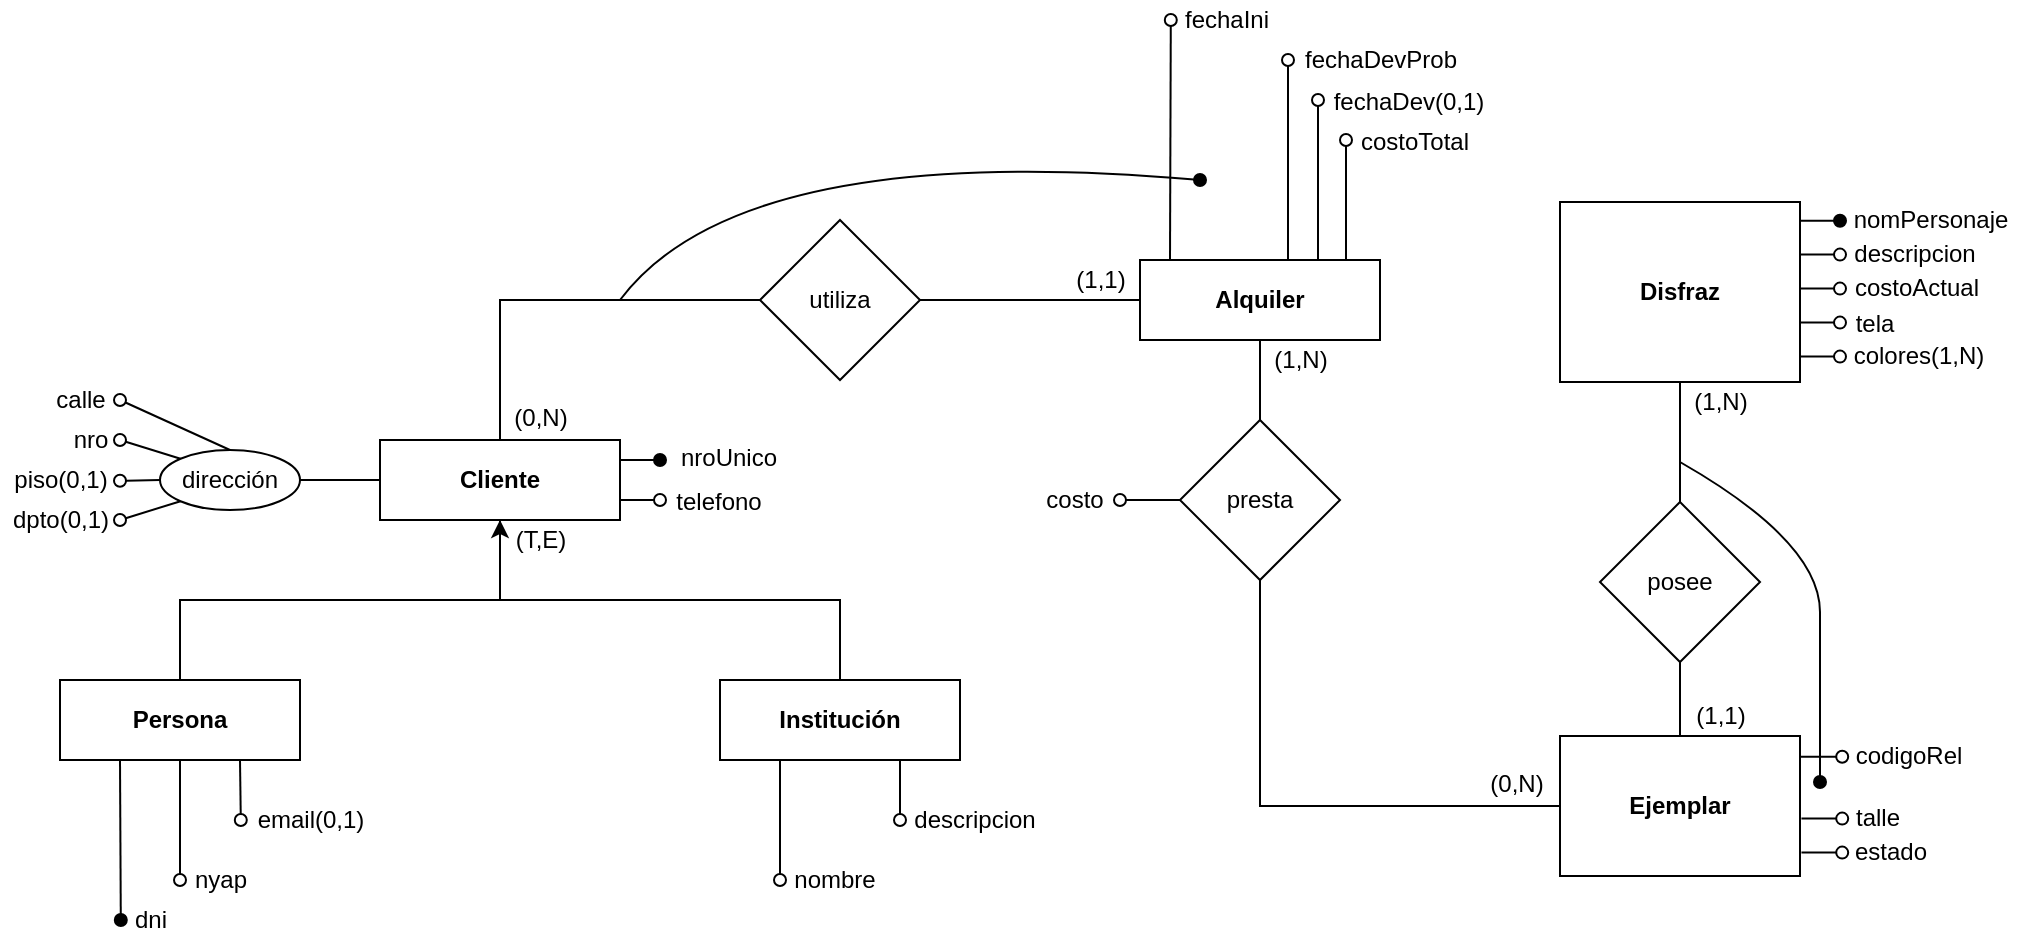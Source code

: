 <mxfile version="17.4.5" type="github">
  <diagram id="6ige6W38f8K3FooyLVYq" name="Página-1">
    <mxGraphModel dx="868" dy="527" grid="1" gridSize="10" guides="1" tooltips="1" connect="1" arrows="1" fold="1" page="1" pageScale="1" pageWidth="827" pageHeight="1169" math="0" shadow="0">
      <root>
        <mxCell id="0" />
        <mxCell id="1" parent="0" />
        <mxCell id="l2YeyNYo_XrpYZh6Aza8-1" value="Ejemplar" style="rounded=0;whiteSpace=wrap;html=1;fontStyle=1" parent="1" vertex="1">
          <mxGeometry x="800" y="408" width="120" height="70" as="geometry" />
        </mxCell>
        <mxCell id="l2YeyNYo_XrpYZh6Aza8-5" style="edgeStyle=orthogonalEdgeStyle;rounded=0;orthogonalLoop=1;jettySize=auto;html=1;exitX=0.5;exitY=1;exitDx=0;exitDy=0;entryX=0.5;entryY=0;entryDx=0;entryDy=0;endArrow=none;endFill=0;" parent="1" source="l2YeyNYo_XrpYZh6Aza8-2" target="l2YeyNYo_XrpYZh6Aza8-4" edge="1">
          <mxGeometry relative="1" as="geometry" />
        </mxCell>
        <mxCell id="l2YeyNYo_XrpYZh6Aza8-25" style="edgeStyle=orthogonalEdgeStyle;rounded=0;orthogonalLoop=1;jettySize=auto;html=1;exitX=0.991;exitY=0.104;exitDx=0;exitDy=0;endArrow=oval;endFill=1;exitPerimeter=0;" parent="1" source="l2YeyNYo_XrpYZh6Aza8-2" edge="1">
          <mxGeometry relative="1" as="geometry">
            <mxPoint x="940" y="151.034" as="targetPoint" />
          </mxGeometry>
        </mxCell>
        <mxCell id="l2YeyNYo_XrpYZh6Aza8-2" value="Disfraz" style="rounded=0;whiteSpace=wrap;html=1;fontStyle=1" parent="1" vertex="1">
          <mxGeometry x="800" y="141" width="120" height="90" as="geometry" />
        </mxCell>
        <mxCell id="l2YeyNYo_XrpYZh6Aza8-55" style="edgeStyle=none;rounded=0;orthogonalLoop=1;jettySize=auto;html=1;exitX=1;exitY=0.25;exitDx=0;exitDy=0;endArrow=oval;endFill=1;" parent="1" source="l2YeyNYo_XrpYZh6Aza8-3" edge="1">
          <mxGeometry relative="1" as="geometry">
            <mxPoint x="350" y="270" as="targetPoint" />
          </mxGeometry>
        </mxCell>
        <mxCell id="l2YeyNYo_XrpYZh6Aza8-57" style="edgeStyle=none;rounded=0;orthogonalLoop=1;jettySize=auto;html=1;exitX=1;exitY=0.75;exitDx=0;exitDy=0;endArrow=oval;endFill=0;" parent="1" source="l2YeyNYo_XrpYZh6Aza8-3" edge="1">
          <mxGeometry relative="1" as="geometry">
            <mxPoint x="350" y="290" as="targetPoint" />
          </mxGeometry>
        </mxCell>
        <mxCell id="l2YeyNYo_XrpYZh6Aza8-3" value="Cliente" style="rounded=0;whiteSpace=wrap;html=1;fontStyle=1" parent="1" vertex="1">
          <mxGeometry x="210" y="260" width="120" height="40" as="geometry" />
        </mxCell>
        <mxCell id="l2YeyNYo_XrpYZh6Aza8-6" style="edgeStyle=orthogonalEdgeStyle;rounded=0;orthogonalLoop=1;jettySize=auto;html=1;exitX=0.5;exitY=1;exitDx=0;exitDy=0;entryX=0.5;entryY=0;entryDx=0;entryDy=0;endArrow=none;endFill=0;" parent="1" source="l2YeyNYo_XrpYZh6Aza8-4" target="l2YeyNYo_XrpYZh6Aza8-1" edge="1">
          <mxGeometry relative="1" as="geometry">
            <Array as="points">
              <mxPoint x="860" y="361" />
              <mxPoint x="860" y="361" />
            </Array>
          </mxGeometry>
        </mxCell>
        <mxCell id="l2YeyNYo_XrpYZh6Aza8-4" value="posee" style="rhombus;whiteSpace=wrap;html=1;" parent="1" vertex="1">
          <mxGeometry x="820" y="291" width="80" height="80" as="geometry" />
        </mxCell>
        <mxCell id="l2YeyNYo_XrpYZh6Aza8-9" style="edgeStyle=orthogonalEdgeStyle;rounded=0;orthogonalLoop=1;jettySize=auto;html=1;exitX=0.5;exitY=0;exitDx=0;exitDy=0;entryX=0.5;entryY=1;entryDx=0;entryDy=0;endArrow=none;endFill=0;" parent="1" source="l2YeyNYo_XrpYZh6Aza8-7" target="l2YeyNYo_XrpYZh6Aza8-3" edge="1">
          <mxGeometry relative="1" as="geometry" />
        </mxCell>
        <mxCell id="l2YeyNYo_XrpYZh6Aza8-70" style="edgeStyle=none;rounded=0;orthogonalLoop=1;jettySize=auto;html=1;exitX=0.25;exitY=1;exitDx=0;exitDy=0;endArrow=oval;endFill=1;" parent="1" source="l2YeyNYo_XrpYZh6Aza8-7" edge="1">
          <mxGeometry relative="1" as="geometry">
            <mxPoint x="80.4" y="500" as="targetPoint" />
          </mxGeometry>
        </mxCell>
        <mxCell id="l2YeyNYo_XrpYZh6Aza8-71" style="edgeStyle=none;rounded=0;orthogonalLoop=1;jettySize=auto;html=1;exitX=0.5;exitY=1;exitDx=0;exitDy=0;endArrow=oval;endFill=0;" parent="1" source="l2YeyNYo_XrpYZh6Aza8-7" edge="1">
          <mxGeometry relative="1" as="geometry">
            <mxPoint x="110" y="480" as="targetPoint" />
          </mxGeometry>
        </mxCell>
        <mxCell id="l2YeyNYo_XrpYZh6Aza8-72" style="edgeStyle=none;rounded=0;orthogonalLoop=1;jettySize=auto;html=1;exitX=0.75;exitY=1;exitDx=0;exitDy=0;endArrow=oval;endFill=0;" parent="1" source="l2YeyNYo_XrpYZh6Aza8-7" edge="1">
          <mxGeometry relative="1" as="geometry">
            <mxPoint x="140.4" y="450" as="targetPoint" />
          </mxGeometry>
        </mxCell>
        <mxCell id="l2YeyNYo_XrpYZh6Aza8-7" value="Persona" style="rounded=0;whiteSpace=wrap;html=1;fontStyle=1" parent="1" vertex="1">
          <mxGeometry x="50" y="380" width="120" height="40" as="geometry" />
        </mxCell>
        <mxCell id="l2YeyNYo_XrpYZh6Aza8-10" style="edgeStyle=orthogonalEdgeStyle;rounded=0;orthogonalLoop=1;jettySize=auto;html=1;exitX=0.5;exitY=0;exitDx=0;exitDy=0;entryX=0.5;entryY=1;entryDx=0;entryDy=0;endArrow=classic;endFill=1;" parent="1" source="l2YeyNYo_XrpYZh6Aza8-8" target="l2YeyNYo_XrpYZh6Aza8-3" edge="1">
          <mxGeometry relative="1" as="geometry" />
        </mxCell>
        <mxCell id="l2YeyNYo_XrpYZh6Aza8-78" style="edgeStyle=none;rounded=0;orthogonalLoop=1;jettySize=auto;html=1;exitX=0.25;exitY=1;exitDx=0;exitDy=0;fontColor=#FF6666;endArrow=oval;endFill=0;" parent="1" source="l2YeyNYo_XrpYZh6Aza8-8" edge="1">
          <mxGeometry relative="1" as="geometry">
            <mxPoint x="410" y="480" as="targetPoint" />
          </mxGeometry>
        </mxCell>
        <mxCell id="l2YeyNYo_XrpYZh6Aza8-79" style="edgeStyle=none;rounded=0;orthogonalLoop=1;jettySize=auto;html=1;exitX=0.75;exitY=1;exitDx=0;exitDy=0;fontColor=#FF6666;endArrow=oval;endFill=0;" parent="1" source="l2YeyNYo_XrpYZh6Aza8-8" edge="1">
          <mxGeometry relative="1" as="geometry">
            <mxPoint x="470" y="450" as="targetPoint" />
          </mxGeometry>
        </mxCell>
        <mxCell id="l2YeyNYo_XrpYZh6Aza8-8" value="Institución" style="rounded=0;whiteSpace=wrap;html=1;fontStyle=1" parent="1" vertex="1">
          <mxGeometry x="380" y="380" width="120" height="40" as="geometry" />
        </mxCell>
        <mxCell id="l2YeyNYo_XrpYZh6Aza8-11" value="(T,E)" style="text;html=1;align=center;verticalAlign=middle;resizable=0;points=[];autosize=1;strokeColor=none;fillColor=none;" parent="1" vertex="1">
          <mxGeometry x="270" y="300" width="40" height="20" as="geometry" />
        </mxCell>
        <mxCell id="l2YeyNYo_XrpYZh6Aza8-14" style="edgeStyle=orthogonalEdgeStyle;rounded=0;orthogonalLoop=1;jettySize=auto;html=1;exitX=0;exitY=0.5;exitDx=0;exitDy=0;entryX=1;entryY=0.5;entryDx=0;entryDy=0;endArrow=none;endFill=0;" parent="1" source="l2YeyNYo_XrpYZh6Aza8-12" target="l2YeyNYo_XrpYZh6Aza8-13" edge="1">
          <mxGeometry relative="1" as="geometry" />
        </mxCell>
        <mxCell id="l2YeyNYo_XrpYZh6Aza8-17" style="edgeStyle=orthogonalEdgeStyle;rounded=0;orthogonalLoop=1;jettySize=auto;html=1;exitX=0.5;exitY=1;exitDx=0;exitDy=0;entryX=0.5;entryY=0;entryDx=0;entryDy=0;endArrow=none;endFill=0;" parent="1" source="l2YeyNYo_XrpYZh6Aza8-12" target="l2YeyNYo_XrpYZh6Aza8-16" edge="1">
          <mxGeometry relative="1" as="geometry" />
        </mxCell>
        <mxCell id="l2YeyNYo_XrpYZh6Aza8-59" style="edgeStyle=none;rounded=0;orthogonalLoop=1;jettySize=auto;html=1;exitX=0.25;exitY=0;exitDx=0;exitDy=0;endArrow=oval;endFill=0;" parent="1" edge="1">
          <mxGeometry relative="1" as="geometry">
            <mxPoint x="605.4" y="50" as="targetPoint" />
            <mxPoint x="605" y="170" as="sourcePoint" />
          </mxGeometry>
        </mxCell>
        <mxCell id="l2YeyNYo_XrpYZh6Aza8-61" style="edgeStyle=none;rounded=0;orthogonalLoop=1;jettySize=auto;html=1;exitX=0.5;exitY=0;exitDx=0;exitDy=0;endArrow=oval;endFill=0;" parent="1" edge="1">
          <mxGeometry relative="1" as="geometry">
            <mxPoint x="664" y="70" as="targetPoint" />
            <mxPoint x="664" y="170" as="sourcePoint" />
          </mxGeometry>
        </mxCell>
        <mxCell id="l2YeyNYo_XrpYZh6Aza8-63" style="edgeStyle=none;rounded=0;orthogonalLoop=1;jettySize=auto;html=1;exitX=0.5;exitY=0;exitDx=0;exitDy=0;endArrow=oval;endFill=0;" parent="1" edge="1">
          <mxGeometry relative="1" as="geometry">
            <mxPoint x="679" y="90" as="targetPoint" />
            <mxPoint x="679" y="170" as="sourcePoint" />
          </mxGeometry>
        </mxCell>
        <mxCell id="l2YeyNYo_XrpYZh6Aza8-65" style="edgeStyle=none;rounded=0;orthogonalLoop=1;jettySize=auto;html=1;exitX=0.5;exitY=0;exitDx=0;exitDy=0;endArrow=oval;endFill=0;" parent="1" edge="1">
          <mxGeometry relative="1" as="geometry">
            <mxPoint x="693" y="110" as="targetPoint" />
            <mxPoint x="693" y="170" as="sourcePoint" />
          </mxGeometry>
        </mxCell>
        <mxCell id="l2YeyNYo_XrpYZh6Aza8-12" value="Alquiler" style="rounded=0;whiteSpace=wrap;html=1;fontStyle=1" parent="1" vertex="1">
          <mxGeometry x="590" y="170" width="120" height="40" as="geometry" />
        </mxCell>
        <mxCell id="l2YeyNYo_XrpYZh6Aza8-15" style="edgeStyle=orthogonalEdgeStyle;rounded=0;orthogonalLoop=1;jettySize=auto;html=1;exitX=0;exitY=0.5;exitDx=0;exitDy=0;entryX=0.5;entryY=0;entryDx=0;entryDy=0;endArrow=none;endFill=0;" parent="1" source="l2YeyNYo_XrpYZh6Aza8-13" target="l2YeyNYo_XrpYZh6Aza8-3" edge="1">
          <mxGeometry relative="1" as="geometry" />
        </mxCell>
        <mxCell id="l2YeyNYo_XrpYZh6Aza8-13" value="utiliza" style="rhombus;whiteSpace=wrap;html=1;" parent="1" vertex="1">
          <mxGeometry x="400" y="150" width="80" height="80" as="geometry" />
        </mxCell>
        <mxCell id="l2YeyNYo_XrpYZh6Aza8-21" style="edgeStyle=orthogonalEdgeStyle;rounded=0;orthogonalLoop=1;jettySize=auto;html=1;exitX=0;exitY=0.5;exitDx=0;exitDy=0;endArrow=oval;endFill=0;" parent="1" source="l2YeyNYo_XrpYZh6Aza8-16" edge="1">
          <mxGeometry relative="1" as="geometry">
            <mxPoint x="580" y="290" as="targetPoint" />
          </mxGeometry>
        </mxCell>
        <mxCell id="e1RtdXPbOuEuxf_b0oKc-1" style="edgeStyle=orthogonalEdgeStyle;rounded=0;orthogonalLoop=1;jettySize=auto;html=1;exitX=0.5;exitY=1;exitDx=0;exitDy=0;entryX=0;entryY=0.5;entryDx=0;entryDy=0;endArrow=none;endFill=0;" parent="1" source="l2YeyNYo_XrpYZh6Aza8-16" target="l2YeyNYo_XrpYZh6Aza8-1" edge="1">
          <mxGeometry relative="1" as="geometry" />
        </mxCell>
        <mxCell id="l2YeyNYo_XrpYZh6Aza8-16" value="presta" style="rhombus;whiteSpace=wrap;html=1;" parent="1" vertex="1">
          <mxGeometry x="610" y="250" width="80" height="80" as="geometry" />
        </mxCell>
        <mxCell id="l2YeyNYo_XrpYZh6Aza8-19" value="(1,N)" style="text;html=1;align=center;verticalAlign=middle;resizable=0;points=[];autosize=1;strokeColor=none;fillColor=none;" parent="1" vertex="1">
          <mxGeometry x="650" y="210" width="40" height="20" as="geometry" />
        </mxCell>
        <mxCell id="l2YeyNYo_XrpYZh6Aza8-20" value="(0,N)" style="text;html=1;align=center;verticalAlign=middle;resizable=0;points=[];autosize=1;strokeColor=none;fillColor=none;" parent="1" vertex="1">
          <mxGeometry x="758" y="422" width="40" height="20" as="geometry" />
        </mxCell>
        <mxCell id="l2YeyNYo_XrpYZh6Aza8-22" value="costo" style="text;html=1;align=center;verticalAlign=middle;resizable=0;points=[];autosize=1;strokeColor=none;fillColor=none;" parent="1" vertex="1">
          <mxGeometry x="537" y="280" width="40" height="20" as="geometry" />
        </mxCell>
        <mxCell id="l2YeyNYo_XrpYZh6Aza8-23" value="(1,N)" style="text;html=1;align=center;verticalAlign=middle;resizable=0;points=[];autosize=1;strokeColor=none;fillColor=none;" parent="1" vertex="1">
          <mxGeometry x="860" y="231" width="40" height="20" as="geometry" />
        </mxCell>
        <mxCell id="l2YeyNYo_XrpYZh6Aza8-24" value="(1,1)" style="text;html=1;align=center;verticalAlign=middle;resizable=0;points=[];autosize=1;strokeColor=none;fillColor=none;" parent="1" vertex="1">
          <mxGeometry x="860" y="388" width="40" height="20" as="geometry" />
        </mxCell>
        <mxCell id="l2YeyNYo_XrpYZh6Aza8-26" value="nomPersonaje" style="text;html=1;align=center;verticalAlign=middle;resizable=0;points=[];autosize=1;strokeColor=none;fillColor=none;" parent="1" vertex="1">
          <mxGeometry x="940" y="140" width="90" height="20" as="geometry" />
        </mxCell>
        <mxCell id="l2YeyNYo_XrpYZh6Aza8-27" style="edgeStyle=orthogonalEdgeStyle;rounded=0;orthogonalLoop=1;jettySize=auto;html=1;exitX=0.997;exitY=0.133;exitDx=0;exitDy=0;endArrow=oval;endFill=0;exitPerimeter=0;" parent="1" edge="1">
          <mxGeometry relative="1" as="geometry">
            <mxPoint x="940" y="168.034" as="targetPoint" />
            <mxPoint x="919.64" y="167.31" as="sourcePoint" />
          </mxGeometry>
        </mxCell>
        <mxCell id="l2YeyNYo_XrpYZh6Aza8-28" value="descripcion" style="text;html=1;align=center;verticalAlign=middle;resizable=0;points=[];autosize=1;strokeColor=none;fillColor=none;" parent="1" vertex="1">
          <mxGeometry x="937" y="157" width="80" height="20" as="geometry" />
        </mxCell>
        <mxCell id="l2YeyNYo_XrpYZh6Aza8-29" style="edgeStyle=orthogonalEdgeStyle;rounded=0;orthogonalLoop=1;jettySize=auto;html=1;exitX=0.997;exitY=0.133;exitDx=0;exitDy=0;endArrow=oval;endFill=0;exitPerimeter=0;" parent="1" edge="1">
          <mxGeometry relative="1" as="geometry">
            <mxPoint x="940" y="185.034" as="targetPoint" />
            <mxPoint x="919.64" y="184.31" as="sourcePoint" />
          </mxGeometry>
        </mxCell>
        <mxCell id="l2YeyNYo_XrpYZh6Aza8-30" value="costoActual" style="text;html=1;align=center;verticalAlign=middle;resizable=0;points=[];autosize=1;strokeColor=none;fillColor=none;" parent="1" vertex="1">
          <mxGeometry x="938" y="174" width="80" height="20" as="geometry" />
        </mxCell>
        <mxCell id="l2YeyNYo_XrpYZh6Aza8-31" style="edgeStyle=orthogonalEdgeStyle;rounded=0;orthogonalLoop=1;jettySize=auto;html=1;exitX=0.997;exitY=0.133;exitDx=0;exitDy=0;endArrow=oval;endFill=0;exitPerimeter=0;" parent="1" edge="1">
          <mxGeometry relative="1" as="geometry">
            <mxPoint x="940" y="202.034" as="targetPoint" />
            <mxPoint x="919.64" y="201.31" as="sourcePoint" />
          </mxGeometry>
        </mxCell>
        <mxCell id="l2YeyNYo_XrpYZh6Aza8-32" value="tela" style="text;html=1;align=center;verticalAlign=middle;resizable=0;points=[];autosize=1;strokeColor=none;fillColor=none;" parent="1" vertex="1">
          <mxGeometry x="942" y="192" width="30" height="20" as="geometry" />
        </mxCell>
        <mxCell id="l2YeyNYo_XrpYZh6Aza8-33" style="edgeStyle=orthogonalEdgeStyle;rounded=0;orthogonalLoop=1;jettySize=auto;html=1;exitX=0.997;exitY=0.133;exitDx=0;exitDy=0;endArrow=oval;endFill=0;exitPerimeter=0;" parent="1" edge="1">
          <mxGeometry relative="1" as="geometry">
            <mxPoint x="940" y="219.034" as="targetPoint" />
            <mxPoint x="919.64" y="218.31" as="sourcePoint" />
          </mxGeometry>
        </mxCell>
        <mxCell id="l2YeyNYo_XrpYZh6Aza8-34" value="colores(1,N)" style="text;html=1;align=center;verticalAlign=middle;resizable=0;points=[];autosize=1;strokeColor=none;fillColor=none;" parent="1" vertex="1">
          <mxGeometry x="939" y="208" width="80" height="20" as="geometry" />
        </mxCell>
        <mxCell id="l2YeyNYo_XrpYZh6Aza8-35" style="edgeStyle=orthogonalEdgeStyle;rounded=0;orthogonalLoop=1;jettySize=auto;html=1;exitX=0.991;exitY=0.104;exitDx=0;exitDy=0;endArrow=oval;endFill=0;exitPerimeter=0;" parent="1" edge="1">
          <mxGeometry relative="1" as="geometry">
            <mxPoint x="941.08" y="419.034" as="targetPoint" />
            <mxPoint x="920.0" y="418.36" as="sourcePoint" />
          </mxGeometry>
        </mxCell>
        <mxCell id="l2YeyNYo_XrpYZh6Aza8-36" value="codigoRel" style="text;html=1;align=center;verticalAlign=middle;resizable=0;points=[];autosize=1;strokeColor=none;fillColor=none;" parent="1" vertex="1">
          <mxGeometry x="939" y="408" width="70" height="20" as="geometry" />
        </mxCell>
        <mxCell id="l2YeyNYo_XrpYZh6Aza8-37" style="edgeStyle=orthogonalEdgeStyle;rounded=0;orthogonalLoop=1;jettySize=auto;html=1;exitX=0.997;exitY=0.133;exitDx=0;exitDy=0;endArrow=oval;endFill=0;exitPerimeter=0;" parent="1" edge="1">
          <mxGeometry relative="1" as="geometry">
            <mxPoint x="941.08" y="450.034" as="targetPoint" />
            <mxPoint x="920.72" y="449.31" as="sourcePoint" />
          </mxGeometry>
        </mxCell>
        <mxCell id="l2YeyNYo_XrpYZh6Aza8-38" value="talle" style="text;html=1;align=left;verticalAlign=middle;resizable=0;points=[];autosize=1;strokeColor=none;fillColor=none;" parent="1" vertex="1">
          <mxGeometry x="946.08" y="439" width="40" height="20" as="geometry" />
        </mxCell>
        <mxCell id="l2YeyNYo_XrpYZh6Aza8-39" style="edgeStyle=orthogonalEdgeStyle;rounded=0;orthogonalLoop=1;jettySize=auto;html=1;exitX=0.997;exitY=0.133;exitDx=0;exitDy=0;endArrow=oval;endFill=0;exitPerimeter=0;" parent="1" edge="1">
          <mxGeometry relative="1" as="geometry">
            <mxPoint x="941.08" y="467.034" as="targetPoint" />
            <mxPoint x="920.72" y="466.31" as="sourcePoint" />
          </mxGeometry>
        </mxCell>
        <mxCell id="l2YeyNYo_XrpYZh6Aza8-40" value="estado" style="text;html=1;align=center;verticalAlign=middle;resizable=0;points=[];autosize=1;strokeColor=none;fillColor=none;" parent="1" vertex="1">
          <mxGeometry x="940.08" y="456" width="50" height="20" as="geometry" />
        </mxCell>
        <mxCell id="l2YeyNYo_XrpYZh6Aza8-41" value="" style="curved=1;endArrow=oval;html=1;rounded=0;endFill=1;" parent="1" edge="1">
          <mxGeometry width="50" height="50" relative="1" as="geometry">
            <mxPoint x="860" y="271" as="sourcePoint" />
            <mxPoint x="930" y="431" as="targetPoint" />
            <Array as="points">
              <mxPoint x="930" y="311" />
              <mxPoint x="930" y="381" />
            </Array>
          </mxGeometry>
        </mxCell>
        <mxCell id="l2YeyNYo_XrpYZh6Aza8-44" style="edgeStyle=orthogonalEdgeStyle;rounded=0;orthogonalLoop=1;jettySize=auto;html=1;exitX=1;exitY=0.5;exitDx=0;exitDy=0;entryX=0;entryY=0.5;entryDx=0;entryDy=0;endArrow=none;endFill=0;" parent="1" source="l2YeyNYo_XrpYZh6Aza8-43" target="l2YeyNYo_XrpYZh6Aza8-3" edge="1">
          <mxGeometry relative="1" as="geometry" />
        </mxCell>
        <mxCell id="l2YeyNYo_XrpYZh6Aza8-45" style="rounded=0;orthogonalLoop=1;jettySize=auto;html=1;exitX=0;exitY=0;exitDx=0;exitDy=0;endArrow=oval;endFill=0;" parent="1" source="l2YeyNYo_XrpYZh6Aza8-43" edge="1">
          <mxGeometry relative="1" as="geometry">
            <mxPoint x="80" y="260" as="targetPoint" />
          </mxGeometry>
        </mxCell>
        <mxCell id="l2YeyNYo_XrpYZh6Aza8-46" style="edgeStyle=none;rounded=0;orthogonalLoop=1;jettySize=auto;html=1;exitX=0;exitY=0.5;exitDx=0;exitDy=0;endArrow=oval;endFill=0;" parent="1" source="l2YeyNYo_XrpYZh6Aza8-43" edge="1">
          <mxGeometry relative="1" as="geometry">
            <mxPoint x="80" y="280.4" as="targetPoint" />
          </mxGeometry>
        </mxCell>
        <mxCell id="l2YeyNYo_XrpYZh6Aza8-47" style="edgeStyle=none;rounded=0;orthogonalLoop=1;jettySize=auto;html=1;exitX=0;exitY=1;exitDx=0;exitDy=0;endArrow=oval;endFill=0;" parent="1" source="l2YeyNYo_XrpYZh6Aza8-43" edge="1">
          <mxGeometry relative="1" as="geometry">
            <mxPoint x="80" y="300" as="targetPoint" />
          </mxGeometry>
        </mxCell>
        <mxCell id="l2YeyNYo_XrpYZh6Aza8-48" style="edgeStyle=none;rounded=0;orthogonalLoop=1;jettySize=auto;html=1;exitX=0.5;exitY=0;exitDx=0;exitDy=0;endArrow=oval;endFill=0;" parent="1" source="l2YeyNYo_XrpYZh6Aza8-43" edge="1">
          <mxGeometry relative="1" as="geometry">
            <mxPoint x="80" y="240" as="targetPoint" />
          </mxGeometry>
        </mxCell>
        <mxCell id="l2YeyNYo_XrpYZh6Aza8-43" value="dirección" style="ellipse;whiteSpace=wrap;html=1;" parent="1" vertex="1">
          <mxGeometry x="100" y="265" width="70" height="30" as="geometry" />
        </mxCell>
        <mxCell id="l2YeyNYo_XrpYZh6Aza8-49" value="calle" style="text;html=1;align=center;verticalAlign=middle;resizable=0;points=[];autosize=1;strokeColor=none;fillColor=none;" parent="1" vertex="1">
          <mxGeometry x="40" y="230" width="40" height="20" as="geometry" />
        </mxCell>
        <mxCell id="l2YeyNYo_XrpYZh6Aza8-50" value="nro" style="text;html=1;align=center;verticalAlign=middle;resizable=0;points=[];autosize=1;strokeColor=none;fillColor=none;" parent="1" vertex="1">
          <mxGeometry x="50" y="250" width="30" height="20" as="geometry" />
        </mxCell>
        <mxCell id="l2YeyNYo_XrpYZh6Aza8-51" value="piso(0,1)" style="text;html=1;align=center;verticalAlign=middle;resizable=0;points=[];autosize=1;strokeColor=none;fillColor=none;" parent="1" vertex="1">
          <mxGeometry x="20" y="270" width="60" height="20" as="geometry" />
        </mxCell>
        <mxCell id="l2YeyNYo_XrpYZh6Aza8-52" value="dpto(0,1)" style="text;html=1;align=center;verticalAlign=middle;resizable=0;points=[];autosize=1;strokeColor=none;fillColor=none;" parent="1" vertex="1">
          <mxGeometry x="20" y="290" width="60" height="20" as="geometry" />
        </mxCell>
        <mxCell id="l2YeyNYo_XrpYZh6Aza8-56" value="nroUnico" style="text;html=1;align=center;verticalAlign=middle;resizable=0;points=[];autosize=1;strokeColor=none;fillColor=none;" parent="1" vertex="1">
          <mxGeometry x="354" y="259" width="60" height="20" as="geometry" />
        </mxCell>
        <mxCell id="l2YeyNYo_XrpYZh6Aza8-58" value="telefono" style="text;html=1;align=center;verticalAlign=middle;resizable=0;points=[];autosize=1;strokeColor=none;fillColor=none;" parent="1" vertex="1">
          <mxGeometry x="349" y="281" width="60" height="20" as="geometry" />
        </mxCell>
        <mxCell id="l2YeyNYo_XrpYZh6Aza8-60" value="fechaIni" style="text;html=1;align=center;verticalAlign=middle;resizable=0;points=[];autosize=1;strokeColor=none;fillColor=none;" parent="1" vertex="1">
          <mxGeometry x="603" y="40" width="60" height="20" as="geometry" />
        </mxCell>
        <mxCell id="l2YeyNYo_XrpYZh6Aza8-62" value="fechaDevProb" style="text;html=1;align=center;verticalAlign=middle;resizable=0;points=[];autosize=1;strokeColor=none;fillColor=none;" parent="1" vertex="1">
          <mxGeometry x="665" y="60" width="90" height="20" as="geometry" />
        </mxCell>
        <mxCell id="l2YeyNYo_XrpYZh6Aza8-64" value="fechaDev(0,1)" style="text;html=1;align=center;verticalAlign=middle;resizable=0;points=[];autosize=1;strokeColor=none;fillColor=none;" parent="1" vertex="1">
          <mxGeometry x="679" y="81" width="90" height="20" as="geometry" />
        </mxCell>
        <mxCell id="l2YeyNYo_XrpYZh6Aza8-66" value="costoTotal" style="text;html=1;align=center;verticalAlign=middle;resizable=0;points=[];autosize=1;strokeColor=none;fillColor=none;" parent="1" vertex="1">
          <mxGeometry x="692" y="101" width="70" height="20" as="geometry" />
        </mxCell>
        <mxCell id="l2YeyNYo_XrpYZh6Aza8-67" value="(1,1)" style="text;html=1;align=center;verticalAlign=middle;resizable=0;points=[];autosize=1;strokeColor=none;fillColor=none;" parent="1" vertex="1">
          <mxGeometry x="550" y="170" width="40" height="20" as="geometry" />
        </mxCell>
        <mxCell id="l2YeyNYo_XrpYZh6Aza8-68" value="(0,N)" style="text;html=1;align=center;verticalAlign=middle;resizable=0;points=[];autosize=1;strokeColor=none;fillColor=none;" parent="1" vertex="1">
          <mxGeometry x="270" y="239" width="40" height="20" as="geometry" />
        </mxCell>
        <mxCell id="l2YeyNYo_XrpYZh6Aza8-69" value="" style="curved=1;endArrow=oval;html=1;rounded=0;endFill=1;" parent="1" edge="1">
          <mxGeometry width="50" height="50" relative="1" as="geometry">
            <mxPoint x="330" y="190" as="sourcePoint" />
            <mxPoint x="620" y="130" as="targetPoint" />
            <Array as="points">
              <mxPoint x="390" y="110" />
            </Array>
          </mxGeometry>
        </mxCell>
        <mxCell id="l2YeyNYo_XrpYZh6Aza8-73" value="dni" style="text;html=1;align=center;verticalAlign=middle;resizable=0;points=[];autosize=1;strokeColor=none;fillColor=none;" parent="1" vertex="1">
          <mxGeometry x="80" y="490" width="30" height="20" as="geometry" />
        </mxCell>
        <mxCell id="l2YeyNYo_XrpYZh6Aza8-74" value="nyap" style="text;html=1;align=center;verticalAlign=middle;resizable=0;points=[];autosize=1;strokeColor=none;fillColor=none;" parent="1" vertex="1">
          <mxGeometry x="110" y="470" width="40" height="20" as="geometry" />
        </mxCell>
        <mxCell id="l2YeyNYo_XrpYZh6Aza8-75" value="email(0,1)" style="text;html=1;align=center;verticalAlign=middle;resizable=0;points=[];autosize=1;strokeColor=none;fillColor=none;" parent="1" vertex="1">
          <mxGeometry x="140" y="440" width="70" height="20" as="geometry" />
        </mxCell>
        <mxCell id="l2YeyNYo_XrpYZh6Aza8-80" value="&lt;font color=&quot;#000000&quot;&gt;nombre&lt;/font&gt;" style="text;html=1;align=center;verticalAlign=middle;resizable=0;points=[];autosize=1;strokeColor=none;fillColor=none;fontColor=#FF6666;" parent="1" vertex="1">
          <mxGeometry x="407" y="470" width="60" height="20" as="geometry" />
        </mxCell>
        <mxCell id="l2YeyNYo_XrpYZh6Aza8-81" value="descripcion" style="text;html=1;align=center;verticalAlign=middle;resizable=0;points=[];autosize=1;strokeColor=none;fillColor=none;fontColor=#000000;" parent="1" vertex="1">
          <mxGeometry x="467" y="440" width="80" height="20" as="geometry" />
        </mxCell>
      </root>
    </mxGraphModel>
  </diagram>
</mxfile>
